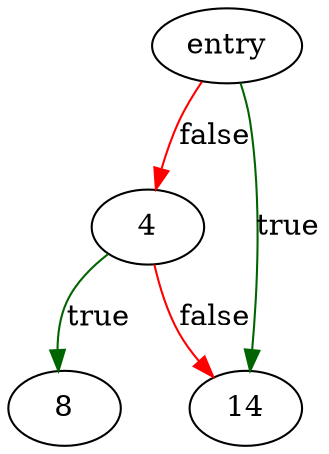 digraph "xwrite_stdout" {
	// Node definitions.
	2 [label=entry];
	4;
	8;
	14;

	// Edge definitions.
	2 -> 4 [
		color=red
		label=false
	];
	2 -> 14 [
		color=darkgreen
		label=true
	];
	4 -> 8 [
		color=darkgreen
		label=true
	];
	4 -> 14 [
		color=red
		label=false
	];
}